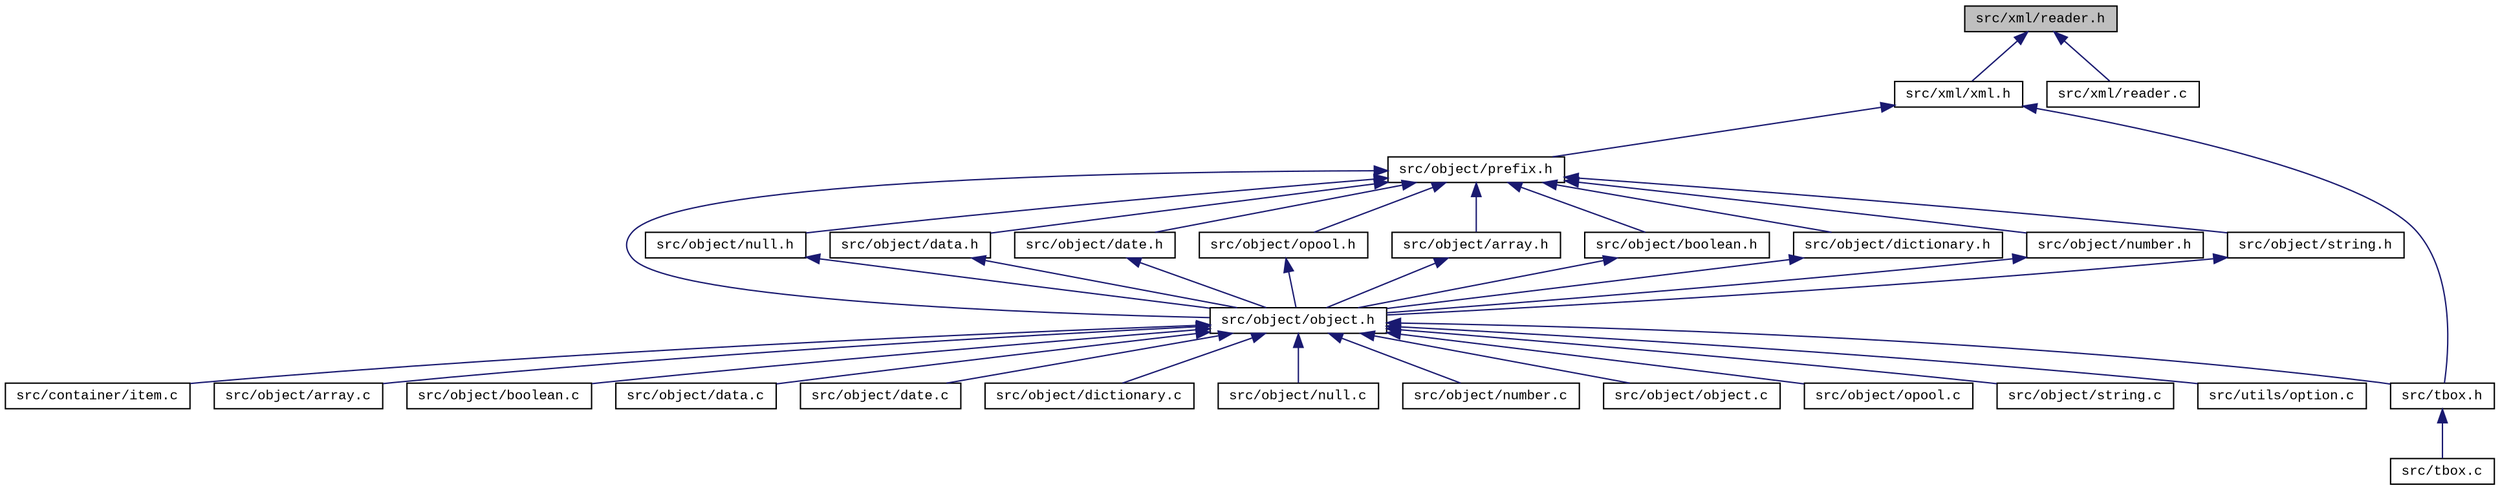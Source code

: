 digraph "src/xml/reader.h"
{
  edge [fontname="CourierNew",fontsize="10",labelfontname="CourierNew",labelfontsize="10"];
  node [fontname="CourierNew",fontsize="10",shape=record];
  Node1 [label="src/xml/reader.h",height=0.2,width=0.4,color="black", fillcolor="grey75", style="filled" fontcolor="black"];
  Node1 -> Node2 [dir="back",color="midnightblue",fontsize="10",style="solid",fontname="CourierNew"];
  Node2 [label="src/xml/xml.h",height=0.2,width=0.4,color="black", fillcolor="white", style="filled",URL="$d0/d62/xml_8h.html"];
  Node2 -> Node3 [dir="back",color="midnightblue",fontsize="10",style="solid",fontname="CourierNew"];
  Node3 [label="src/object/prefix.h",height=0.2,width=0.4,color="black", fillcolor="white", style="filled",URL="$d7/d74/object_2prefix_8h_source.html"];
  Node3 -> Node4 [dir="back",color="midnightblue",fontsize="10",style="solid",fontname="CourierNew"];
  Node4 [label="src/object/object.h",height=0.2,width=0.4,color="black", fillcolor="white", style="filled",URL="$de/d10/object_8h.html"];
  Node4 -> Node5 [dir="back",color="midnightblue",fontsize="10",style="solid",fontname="CourierNew"];
  Node5 [label="src/container/item.c",height=0.2,width=0.4,color="black", fillcolor="white", style="filled",URL="$da/de3/item_8c.html"];
  Node4 -> Node6 [dir="back",color="midnightblue",fontsize="10",style="solid",fontname="CourierNew"];
  Node6 [label="src/object/array.c",height=0.2,width=0.4,color="black", fillcolor="white", style="filled",URL="$dc/dcc/array_8c.html"];
  Node4 -> Node7 [dir="back",color="midnightblue",fontsize="10",style="solid",fontname="CourierNew"];
  Node7 [label="src/object/boolean.c",height=0.2,width=0.4,color="black", fillcolor="white", style="filled",URL="$d2/da4/boolean_8c.html"];
  Node4 -> Node8 [dir="back",color="midnightblue",fontsize="10",style="solid",fontname="CourierNew"];
  Node8 [label="src/object/data.c",height=0.2,width=0.4,color="black", fillcolor="white", style="filled",URL="$df/dcb/object_2data_8c_source.html"];
  Node4 -> Node9 [dir="back",color="midnightblue",fontsize="10",style="solid",fontname="CourierNew"];
  Node9 [label="src/object/date.c",height=0.2,width=0.4,color="black", fillcolor="white", style="filled",URL="$d7/dac/date_8c.html"];
  Node4 -> Node10 [dir="back",color="midnightblue",fontsize="10",style="solid",fontname="CourierNew"];
  Node10 [label="src/object/dictionary.c",height=0.2,width=0.4,color="black", fillcolor="white", style="filled",URL="$d3/d7e/dictionary_8c.html"];
  Node4 -> Node11 [dir="back",color="midnightblue",fontsize="10",style="solid",fontname="CourierNew"];
  Node11 [label="src/object/null.c",height=0.2,width=0.4,color="black", fillcolor="white", style="filled",URL="$db/d6f/object_2null_8c_source.html"];
  Node4 -> Node12 [dir="back",color="midnightblue",fontsize="10",style="solid",fontname="CourierNew"];
  Node12 [label="src/object/number.c",height=0.2,width=0.4,color="black", fillcolor="white", style="filled",URL="$de/d2f/number_8c.html"];
  Node4 -> Node13 [dir="back",color="midnightblue",fontsize="10",style="solid",fontname="CourierNew"];
  Node13 [label="src/object/object.c",height=0.2,width=0.4,color="black", fillcolor="white", style="filled",URL="$d0/de1/object_8c.html"];
  Node4 -> Node14 [dir="back",color="midnightblue",fontsize="10",style="solid",fontname="CourierNew"];
  Node14 [label="src/object/opool.c",height=0.2,width=0.4,color="black", fillcolor="white", style="filled",URL="$dc/db9/opool_8c.html"];
  Node4 -> Node15 [dir="back",color="midnightblue",fontsize="10",style="solid",fontname="CourierNew"];
  Node15 [label="src/object/string.c",height=0.2,width=0.4,color="black", fillcolor="white", style="filled",URL="$d1/db0/string_8c.html"];
  Node4 -> Node16 [dir="back",color="midnightblue",fontsize="10",style="solid",fontname="CourierNew"];
  Node16 [label="src/tbox.h",height=0.2,width=0.4,color="black", fillcolor="white", style="filled",URL="$da/dec/tbox_8h.html"];
  Node16 -> Node17 [dir="back",color="midnightblue",fontsize="10",style="solid",fontname="CourierNew"];
  Node17 [label="src/tbox.c",height=0.2,width=0.4,color="black", fillcolor="white", style="filled",URL="$d4/dfe/tbox_8c.html"];
  Node4 -> Node18 [dir="back",color="midnightblue",fontsize="10",style="solid",fontname="CourierNew"];
  Node18 [label="src/utils/option.c",height=0.2,width=0.4,color="black", fillcolor="white", style="filled",URL="$d2/d87/option_8c.html"];
  Node3 -> Node19 [dir="back",color="midnightblue",fontsize="10",style="solid",fontname="CourierNew"];
  Node19 [label="src/object/null.h",height=0.2,width=0.4,color="black", fillcolor="white", style="filled",URL="$d5/d3a/null_8h.html"];
  Node19 -> Node4 [dir="back",color="midnightblue",fontsize="10",style="solid",fontname="CourierNew"];
  Node3 -> Node20 [dir="back",color="midnightblue",fontsize="10",style="solid",fontname="CourierNew"];
  Node20 [label="src/object/data.h",height=0.2,width=0.4,color="black", fillcolor="white", style="filled",URL="$d2/dbd/data_8h.html"];
  Node20 -> Node4 [dir="back",color="midnightblue",fontsize="10",style="solid",fontname="CourierNew"];
  Node3 -> Node21 [dir="back",color="midnightblue",fontsize="10",style="solid",fontname="CourierNew"];
  Node21 [label="src/object/date.h",height=0.2,width=0.4,color="black", fillcolor="white", style="filled",URL="$db/d96/date_8h.html"];
  Node21 -> Node4 [dir="back",color="midnightblue",fontsize="10",style="solid",fontname="CourierNew"];
  Node3 -> Node22 [dir="back",color="midnightblue",fontsize="10",style="solid",fontname="CourierNew"];
  Node22 [label="src/object/opool.h",height=0.2,width=0.4,color="black", fillcolor="white", style="filled",URL="$d0/d58/opool_8h.html"];
  Node22 -> Node4 [dir="back",color="midnightblue",fontsize="10",style="solid",fontname="CourierNew"];
  Node3 -> Node23 [dir="back",color="midnightblue",fontsize="10",style="solid",fontname="CourierNew"];
  Node23 [label="src/object/array.h",height=0.2,width=0.4,color="black", fillcolor="white", style="filled",URL="$db/d63/array_8h.html"];
  Node23 -> Node4 [dir="back",color="midnightblue",fontsize="10",style="solid",fontname="CourierNew"];
  Node3 -> Node24 [dir="back",color="midnightblue",fontsize="10",style="solid",fontname="CourierNew"];
  Node24 [label="src/object/boolean.h",height=0.2,width=0.4,color="black", fillcolor="white", style="filled",URL="$d3/dd1/boolean_8h.html"];
  Node24 -> Node4 [dir="back",color="midnightblue",fontsize="10",style="solid",fontname="CourierNew"];
  Node3 -> Node25 [dir="back",color="midnightblue",fontsize="10",style="solid",fontname="CourierNew"];
  Node25 [label="src/object/dictionary.h",height=0.2,width=0.4,color="black", fillcolor="white", style="filled",URL="$d6/dfd/dictionary_8h.html"];
  Node25 -> Node4 [dir="back",color="midnightblue",fontsize="10",style="solid",fontname="CourierNew"];
  Node3 -> Node26 [dir="back",color="midnightblue",fontsize="10",style="solid",fontname="CourierNew"];
  Node26 [label="src/object/number.h",height=0.2,width=0.4,color="black", fillcolor="white", style="filled",URL="$d3/d22/number_8h.html"];
  Node26 -> Node4 [dir="back",color="midnightblue",fontsize="10",style="solid",fontname="CourierNew"];
  Node3 -> Node27 [dir="back",color="midnightblue",fontsize="10",style="solid",fontname="CourierNew"];
  Node27 [label="src/object/string.h",height=0.2,width=0.4,color="black", fillcolor="white", style="filled",URL="$db/d9b/object_2string_8h_source.html"];
  Node27 -> Node4 [dir="back",color="midnightblue",fontsize="10",style="solid",fontname="CourierNew"];
  Node2 -> Node16 [dir="back",color="midnightblue",fontsize="10",style="solid",fontname="CourierNew"];
  Node1 -> Node28 [dir="back",color="midnightblue",fontsize="10",style="solid",fontname="CourierNew"];
  Node28 [label="src/xml/reader.c",height=0.2,width=0.4,color="black", fillcolor="white", style="filled",URL="$d5/dd9/reader_8c.html"];
}
